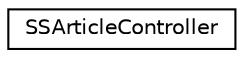 digraph "Graphical Class Hierarchy"
{
  edge [fontname="Helvetica",fontsize="10",labelfontname="Helvetica",labelfontsize="10"];
  node [fontname="Helvetica",fontsize="10",shape=record];
  rankdir="LR";
  Node1 [label="SSArticleController",height=0.2,width=0.4,color="black", fillcolor="white", style="filled",URL="$class_s_s_article_controller.html"];
}

